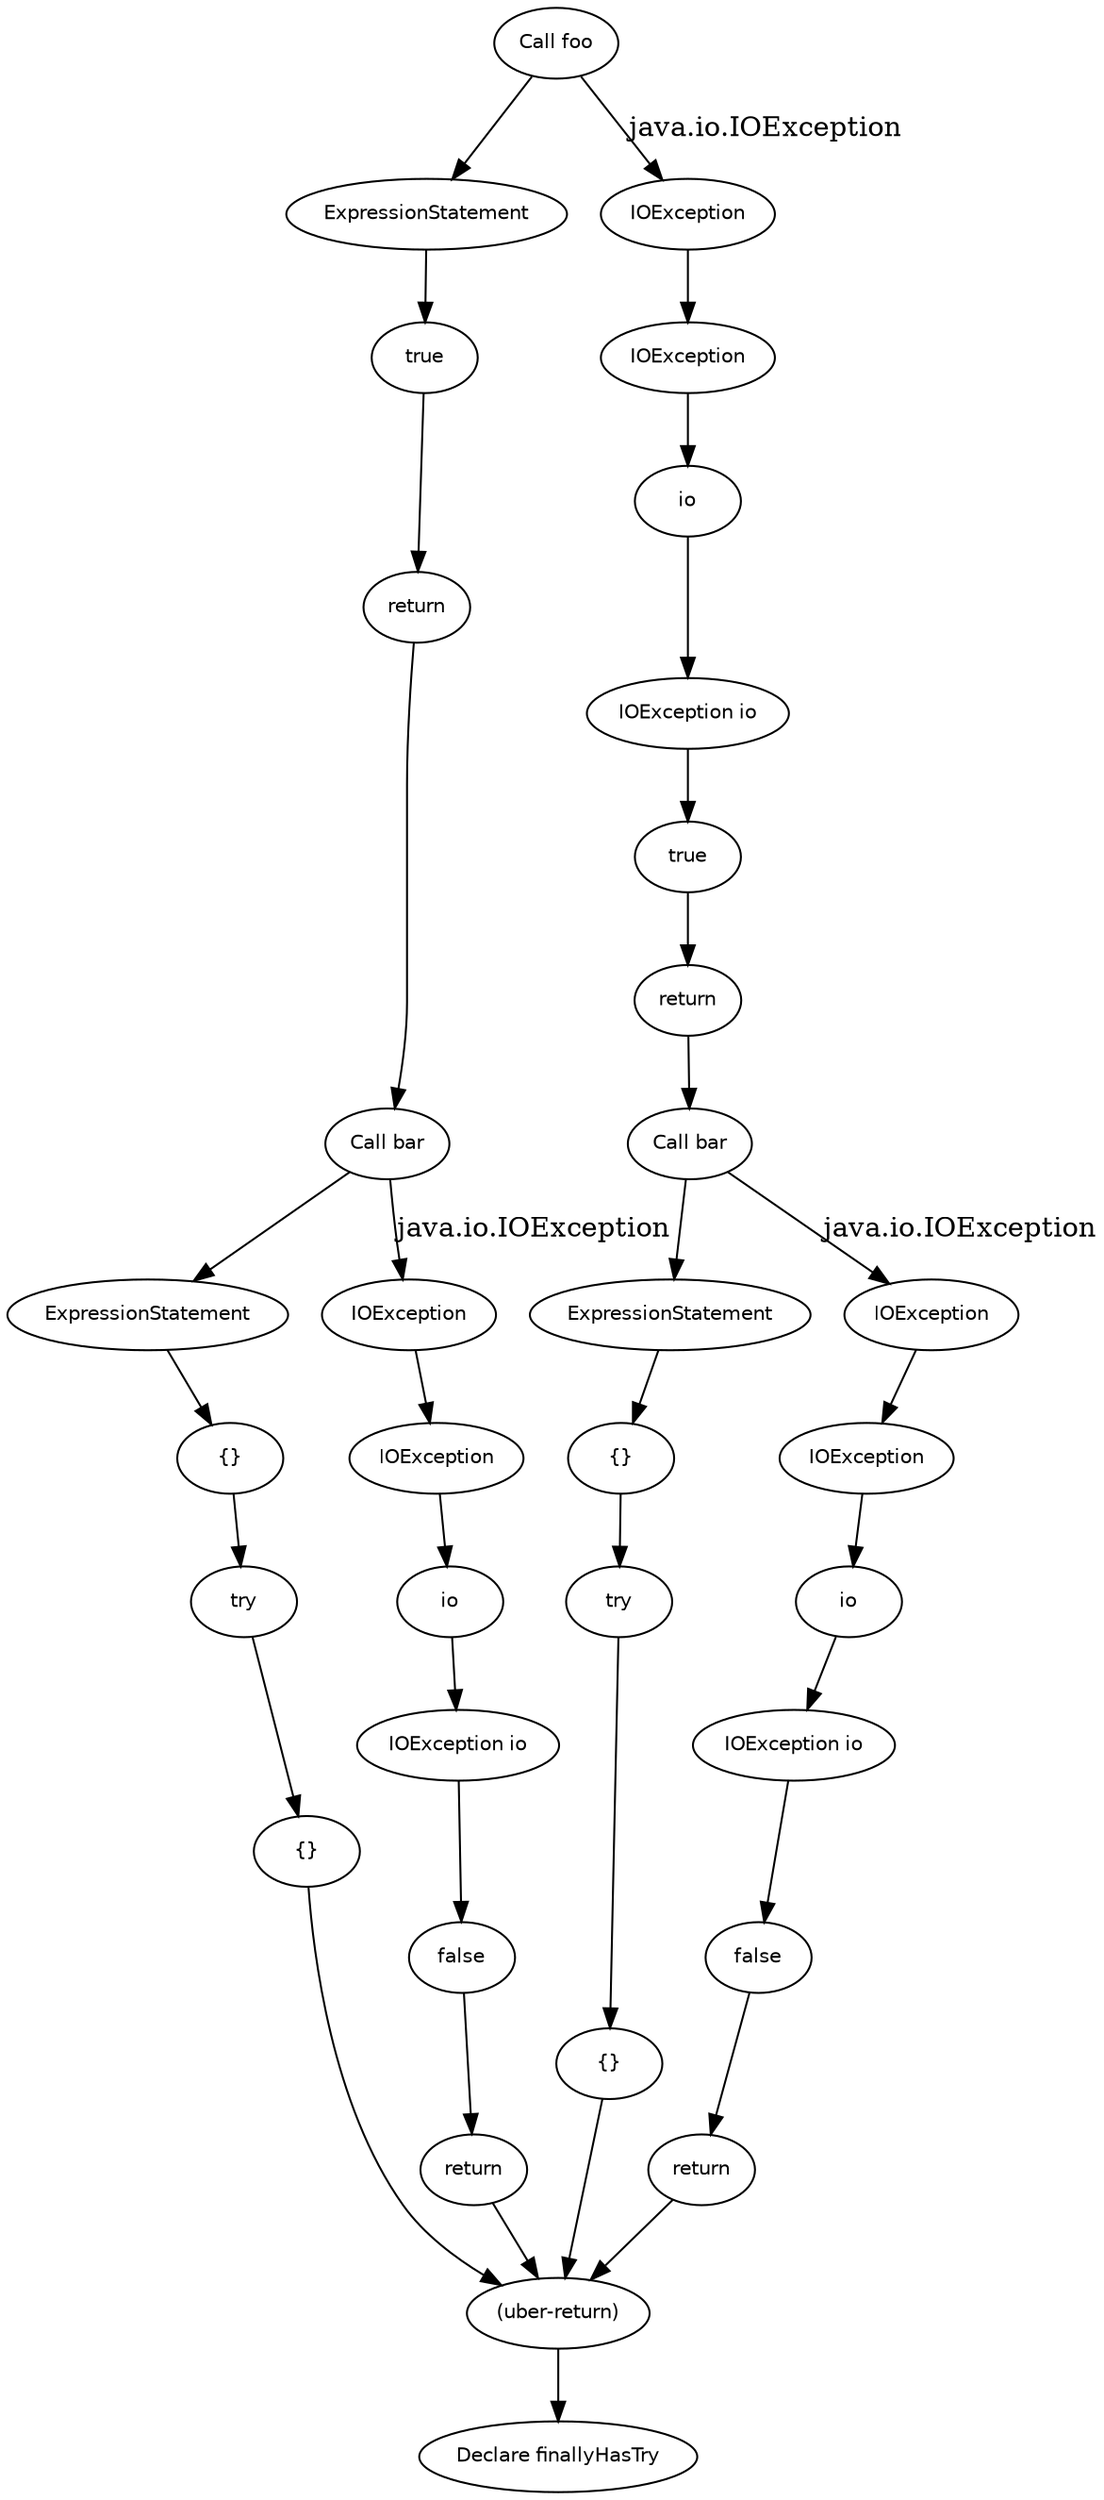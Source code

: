 digraph finallyHasTry {
  50 [
    label = ExpressionStatement,
    fontname = Helvetica,
    fontsize = 10
  ];
  39 [
    label = "Call foo",
    fontname = Helvetica,
    fontsize = 10
  ];
  38 [
    label = ExpressionStatement,
    fontname = Helvetica,
    fontsize = 10
  ];
  36 [
    label = "{}",
    fontname = Helvetica,
    fontsize = 10
  ];
  35 [
    label = try,
    fontname = Helvetica,
    fontsize = 10
  ];
  34 [
    label = "{}",
    fontname = Helvetica,
    fontsize = 10
  ];
  33 [
    label = ExpressionStatement,
    fontname = Helvetica,
    fontsize = 10
  ];
  32 [
    label = return,
    fontname = Helvetica,
    fontsize = 10
  ];
  31 [
    label = false,
    fontname = Helvetica,
    fontsize = 10
  ];
  30 [
    label = "IOException io",
    fontname = Helvetica,
    fontsize = 10
  ];
  19 [
    label = "IOException io",
    fontname = Helvetica,
    fontsize = 10
  ];
  49 [
    label = return,
    fontname = Helvetica,
    fontsize = 10
  ];
  48 [
    label = false,
    fontname = Helvetica,
    fontsize = 10
  ];
  47 [
    label = "IOException io",
    fontname = Helvetica,
    fontsize = 10
  ];
  46 [
    label = io,
    fontname = Helvetica,
    fontsize = 10
  ];
  45 [
    label = IOException,
    fontname = Helvetica,
    fontsize = 10
  ];
  44 [
    label = IOException,
    fontname = Helvetica,
    fontsize = 10
  ];
  43 [
    label = "Call bar",
    fontname = Helvetica,
    fontsize = 10
  ];
  42 [
    label = true,
    fontname = Helvetica,
    fontsize = 10
  ];
  41 [
    label = return,
    fontname = Helvetica,
    fontsize = 10
  ];
  29 [
    label = io,
    fontname = Helvetica,
    fontsize = 10
  ];
  28 [
    label = IOException,
    fontname = Helvetica,
    fontsize = 10
  ];
  27 [
    label = IOException,
    fontname = Helvetica,
    fontsize = 10
  ];
  26 [
    label = "Call bar",
    fontname = Helvetica,
    fontsize = 10
  ];
  25 [
    label = true,
    fontname = Helvetica,
    fontsize = 10
  ];
  24 [
    label = return,
    fontname = Helvetica,
    fontsize = 10
  ];
  2 [
    label = "(uber-return)",
    fontname = Helvetica,
    fontsize = 10
  ];
  53 [
    label = "{}",
    fontname = Helvetica,
    fontsize = 10
  ];
  22 [
    label = io,
    fontname = Helvetica,
    fontsize = 10
  ];
  52 [
    label = try,
    fontname = Helvetica,
    fontsize = 10
  ];
  0 [
    label = "Declare finallyHasTry",
    fontname = Helvetica,
    fontsize = 10
  ];
  21 [
    label = IOException,
    fontname = Helvetica,
    fontsize = 10
  ];
  51 [
    label = "{}",
    fontname = Helvetica,
    fontsize = 10
  ];
  20 [
    label = IOException,
    fontname = Helvetica,
    fontsize = 10
  ];
  25 -> 24 [
    label = ""
  ];
  51 -> 52 [
    label = ""
  ];
  39 -> 21 [
    label = "java.io.IOException"
  ];
  32 -> 2 [
    label = ""
  ];
  43 -> 50 [
    label = ""
  ];
  48 -> 49 [
    label = ""
  ];
  27 -> 28 [
    label = ""
  ];
  33 -> 34 [
    label = ""
  ];
  43 -> 44 [
    label = "java.io.IOException"
  ];
  22 -> 19 [
    label = ""
  ];
  36 -> 2 [
    label = ""
  ];
  42 -> 41 [
    label = ""
  ];
  30 -> 31 [
    label = ""
  ];
  46 -> 47 [
    label = ""
  ];
  24 -> 26 [
    label = ""
  ];
  52 -> 53 [
    label = ""
  ];
  21 -> 20 [
    label = ""
  ];
  2 -> 0 [
    label = ""
  ];
  50 -> 51 [
    label = ""
  ];
  49 -> 2 [
    label = ""
  ];
  28 -> 29 [
    label = ""
  ];
  39 -> 38 [
    label = ""
  ];
  34 -> 35 [
    label = ""
  ];
  44 -> 45 [
    label = ""
  ];
  19 -> 25 [
    label = ""
  ];
  31 -> 32 [
    label = ""
  ];
  41 -> 43 [
    label = ""
  ];
  26 -> 27 [
    label = "java.io.IOException"
  ];
  47 -> 48 [
    label = ""
  ];
  26 -> 33 [
    label = ""
  ];
  53 -> 2 [
    label = ""
  ];
  20 -> 22 [
    label = ""
  ];
  35 -> 36 [
    label = ""
  ];
  29 -> 30 [
    label = ""
  ];
  38 -> 42 [
    label = ""
  ];
  45 -> 46 [
    label = ""
  ];
}

